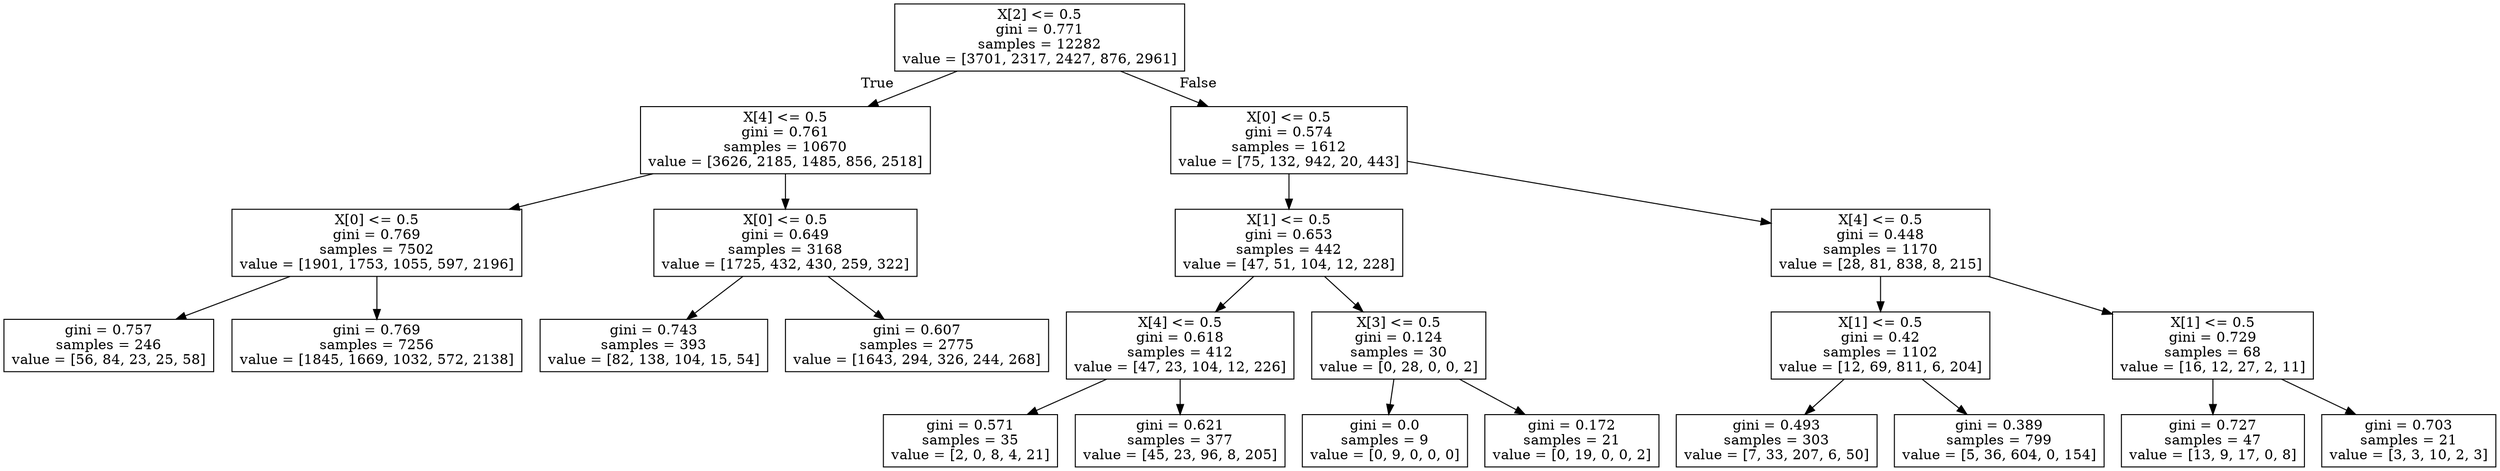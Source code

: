 digraph Tree {
node [shape=box] ;
0 [label="X[2] <= 0.5\ngini = 0.771\nsamples = 12282\nvalue = [3701, 2317, 2427, 876, 2961]"] ;
1 [label="X[4] <= 0.5\ngini = 0.761\nsamples = 10670\nvalue = [3626, 2185, 1485, 856, 2518]"] ;
0 -> 1 [labeldistance=2.5, labelangle=45, headlabel="True"] ;
2 [label="X[0] <= 0.5\ngini = 0.769\nsamples = 7502\nvalue = [1901, 1753, 1055, 597, 2196]"] ;
1 -> 2 ;
3 [label="gini = 0.757\nsamples = 246\nvalue = [56, 84, 23, 25, 58]"] ;
2 -> 3 ;
4 [label="gini = 0.769\nsamples = 7256\nvalue = [1845, 1669, 1032, 572, 2138]"] ;
2 -> 4 ;
5 [label="X[0] <= 0.5\ngini = 0.649\nsamples = 3168\nvalue = [1725, 432, 430, 259, 322]"] ;
1 -> 5 ;
6 [label="gini = 0.743\nsamples = 393\nvalue = [82, 138, 104, 15, 54]"] ;
5 -> 6 ;
7 [label="gini = 0.607\nsamples = 2775\nvalue = [1643, 294, 326, 244, 268]"] ;
5 -> 7 ;
8 [label="X[0] <= 0.5\ngini = 0.574\nsamples = 1612\nvalue = [75, 132, 942, 20, 443]"] ;
0 -> 8 [labeldistance=2.5, labelangle=-45, headlabel="False"] ;
9 [label="X[1] <= 0.5\ngini = 0.653\nsamples = 442\nvalue = [47, 51, 104, 12, 228]"] ;
8 -> 9 ;
10 [label="X[4] <= 0.5\ngini = 0.618\nsamples = 412\nvalue = [47, 23, 104, 12, 226]"] ;
9 -> 10 ;
11 [label="gini = 0.571\nsamples = 35\nvalue = [2, 0, 8, 4, 21]"] ;
10 -> 11 ;
12 [label="gini = 0.621\nsamples = 377\nvalue = [45, 23, 96, 8, 205]"] ;
10 -> 12 ;
13 [label="X[3] <= 0.5\ngini = 0.124\nsamples = 30\nvalue = [0, 28, 0, 0, 2]"] ;
9 -> 13 ;
14 [label="gini = 0.0\nsamples = 9\nvalue = [0, 9, 0, 0, 0]"] ;
13 -> 14 ;
15 [label="gini = 0.172\nsamples = 21\nvalue = [0, 19, 0, 0, 2]"] ;
13 -> 15 ;
16 [label="X[4] <= 0.5\ngini = 0.448\nsamples = 1170\nvalue = [28, 81, 838, 8, 215]"] ;
8 -> 16 ;
17 [label="X[1] <= 0.5\ngini = 0.42\nsamples = 1102\nvalue = [12, 69, 811, 6, 204]"] ;
16 -> 17 ;
18 [label="gini = 0.493\nsamples = 303\nvalue = [7, 33, 207, 6, 50]"] ;
17 -> 18 ;
19 [label="gini = 0.389\nsamples = 799\nvalue = [5, 36, 604, 0, 154]"] ;
17 -> 19 ;
20 [label="X[1] <= 0.5\ngini = 0.729\nsamples = 68\nvalue = [16, 12, 27, 2, 11]"] ;
16 -> 20 ;
21 [label="gini = 0.727\nsamples = 47\nvalue = [13, 9, 17, 0, 8]"] ;
20 -> 21 ;
22 [label="gini = 0.703\nsamples = 21\nvalue = [3, 3, 10, 2, 3]"] ;
20 -> 22 ;
}